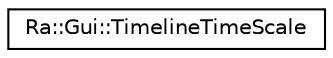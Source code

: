 digraph "Graphical Class Hierarchy"
{
 // INTERACTIVE_SVG=YES
 // LATEX_PDF_SIZE
  edge [fontname="Helvetica",fontsize="10",labelfontname="Helvetica",labelfontsize="10"];
  node [fontname="Helvetica",fontsize="10",shape=record];
  rankdir="LR";
  Node0 [label="Ra::Gui::TimelineTimeScale",height=0.2,width=0.4,color="black", fillcolor="white", style="filled",URL="$classRa_1_1Gui_1_1TimelineTimeScale.html",tooltip=" "];
}
